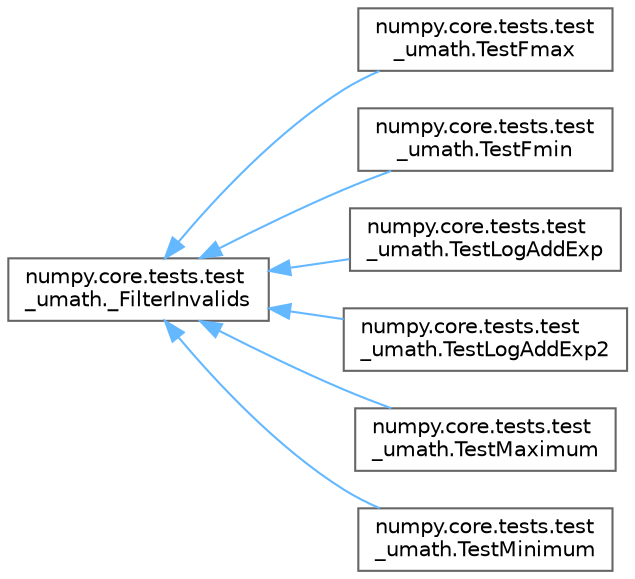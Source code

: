 digraph "Graphical Class Hierarchy"
{
 // LATEX_PDF_SIZE
  bgcolor="transparent";
  edge [fontname=Helvetica,fontsize=10,labelfontname=Helvetica,labelfontsize=10];
  node [fontname=Helvetica,fontsize=10,shape=box,height=0.2,width=0.4];
  rankdir="LR";
  Node0 [id="Node000000",label="numpy.core.tests.test\l_umath._FilterInvalids",height=0.2,width=0.4,color="grey40", fillcolor="white", style="filled",URL="$de/da2/classnumpy_1_1core_1_1tests_1_1test__umath_1_1__FilterInvalids.html",tooltip=" "];
  Node0 -> Node1 [id="edge4299_Node000000_Node000001",dir="back",color="steelblue1",style="solid",tooltip=" "];
  Node1 [id="Node000001",label="numpy.core.tests.test\l_umath.TestFmax",height=0.2,width=0.4,color="grey40", fillcolor="white", style="filled",URL="$d0/d93/classnumpy_1_1core_1_1tests_1_1test__umath_1_1TestFmax.html",tooltip=" "];
  Node0 -> Node2 [id="edge4300_Node000000_Node000002",dir="back",color="steelblue1",style="solid",tooltip=" "];
  Node2 [id="Node000002",label="numpy.core.tests.test\l_umath.TestFmin",height=0.2,width=0.4,color="grey40", fillcolor="white", style="filled",URL="$d7/d51/classnumpy_1_1core_1_1tests_1_1test__umath_1_1TestFmin.html",tooltip=" "];
  Node0 -> Node3 [id="edge4301_Node000000_Node000003",dir="back",color="steelblue1",style="solid",tooltip=" "];
  Node3 [id="Node000003",label="numpy.core.tests.test\l_umath.TestLogAddExp",height=0.2,width=0.4,color="grey40", fillcolor="white", style="filled",URL="$d2/d07/classnumpy_1_1core_1_1tests_1_1test__umath_1_1TestLogAddExp.html",tooltip=" "];
  Node0 -> Node4 [id="edge4302_Node000000_Node000004",dir="back",color="steelblue1",style="solid",tooltip=" "];
  Node4 [id="Node000004",label="numpy.core.tests.test\l_umath.TestLogAddExp2",height=0.2,width=0.4,color="grey40", fillcolor="white", style="filled",URL="$db/d41/classnumpy_1_1core_1_1tests_1_1test__umath_1_1TestLogAddExp2.html",tooltip=" "];
  Node0 -> Node5 [id="edge4303_Node000000_Node000005",dir="back",color="steelblue1",style="solid",tooltip=" "];
  Node5 [id="Node000005",label="numpy.core.tests.test\l_umath.TestMaximum",height=0.2,width=0.4,color="grey40", fillcolor="white", style="filled",URL="$d5/d18/classnumpy_1_1core_1_1tests_1_1test__umath_1_1TestMaximum.html",tooltip=" "];
  Node0 -> Node6 [id="edge4304_Node000000_Node000006",dir="back",color="steelblue1",style="solid",tooltip=" "];
  Node6 [id="Node000006",label="numpy.core.tests.test\l_umath.TestMinimum",height=0.2,width=0.4,color="grey40", fillcolor="white", style="filled",URL="$d4/d84/classnumpy_1_1core_1_1tests_1_1test__umath_1_1TestMinimum.html",tooltip=" "];
}
